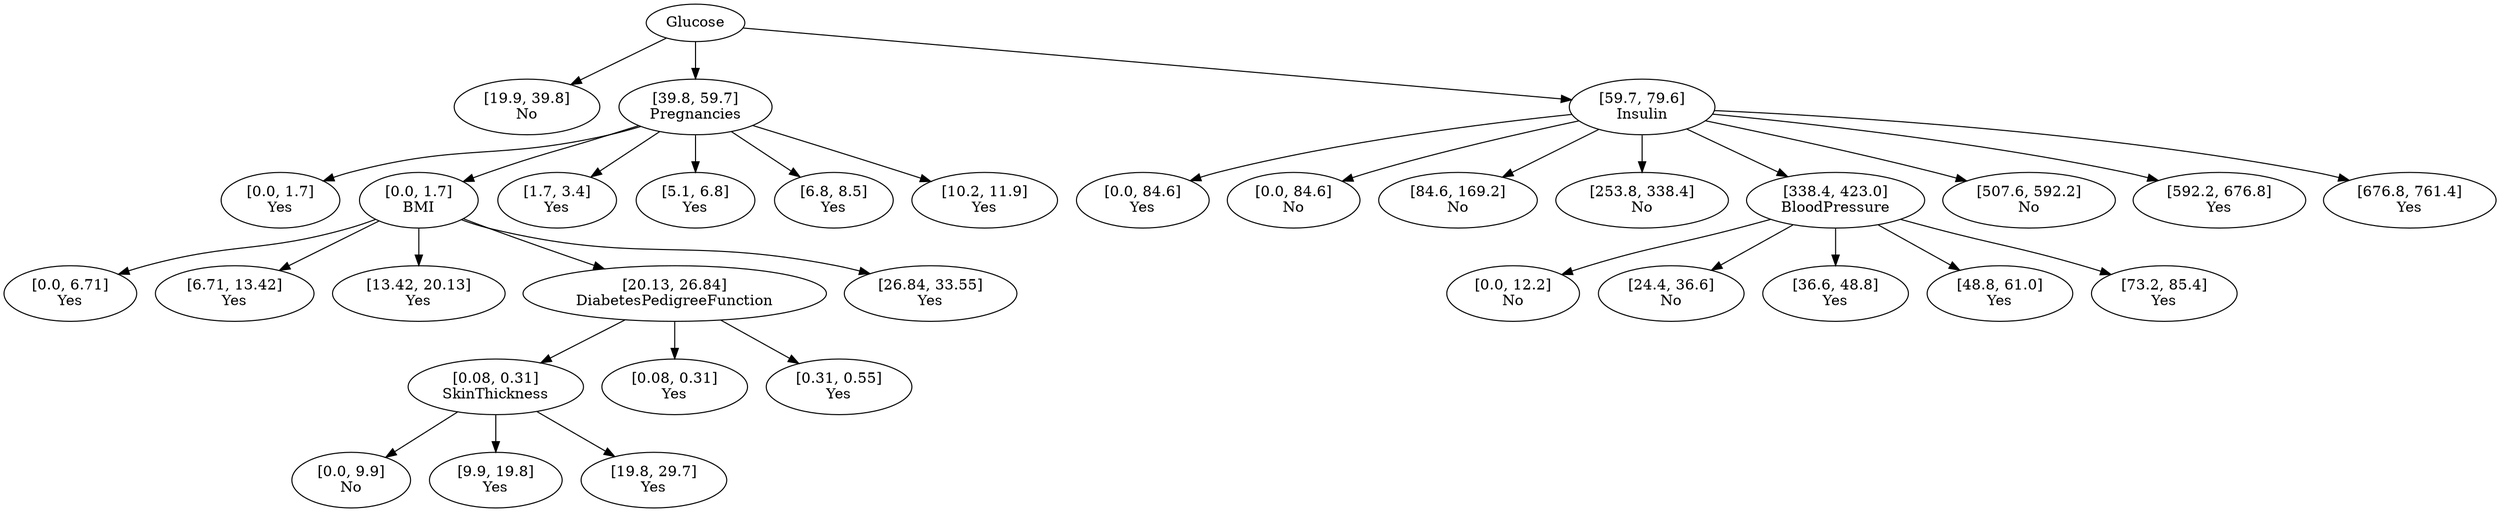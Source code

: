 // The Round Table
digraph "round-table" {
	"" [label=Glucose]
	d [label="[19.9, 39.8]
No"]
	"" -> d
	e [label="[39.8, 59.7]
Pregnancies"]
	"" -> e
	f [label="[59.7, 79.6]
Insulin"]
	"" -> f
	g [label="[0.0, 1.7]
Yes"]
	e -> g
	h [label="[0.0, 1.7]
BMI"]
	e -> h
	i [label="[1.7, 3.4]
Yes"]
	e -> i
	j [label="[5.1, 6.8]
Yes"]
	e -> j
	k [label="[6.8, 8.5]
Yes"]
	e -> k
	l [label="[10.2, 11.9]
Yes"]
	e -> l
	m [label="[0.0, 84.6]
Yes"]
	f -> m
	n [label="[0.0, 84.6]
No"]
	f -> n
	o [label="[84.6, 169.2]
No"]
	f -> o
	p [label="[253.8, 338.4]
No"]
	f -> p
	q [label="[338.4, 423.0]
BloodPressure"]
	f -> q
	r [label="[507.6, 592.2]
No"]
	f -> r
	s [label="[592.2, 676.8]
Yes"]
	f -> s
	t [label="[676.8, 761.4]
Yes"]
	f -> t
	u [label="[0.0, 6.71]
Yes"]
	h -> u
	v [label="[6.71, 13.42]
Yes"]
	h -> v
	w [label="[13.42, 20.13]
Yes"]
	h -> w
	x [label="[20.13, 26.84]
DiabetesPedigreeFunction"]
	h -> x
	y [label="[26.84, 33.55]
Yes"]
	h -> y
	z [label="[0.0, 12.2]
No"]
	q -> z
	"{" [label="[24.4, 36.6]
No"]
	q -> "{"
	"|" [label="[36.6, 48.8]
Yes"]
	q -> "|"
	"}" [label="[48.8, 61.0]
Yes"]
	q -> "}"
	"~" [label="[73.2, 85.4]
Yes"]
	q -> "~"
	"" [label="[0.08, 0.31]
SkinThickness"]
	x -> ""
	"" [label="[0.08, 0.31]
Yes"]
	x -> ""
	"" [label="[0.31, 0.55]
Yes"]
	x -> ""
	"" [label="[0.0, 9.9]
No"]
	"" -> ""
	"" [label="[9.9, 19.8]
Yes"]
	"" -> ""
	"" [label="[19.8, 29.7]
Yes"]
	"" -> ""
}
